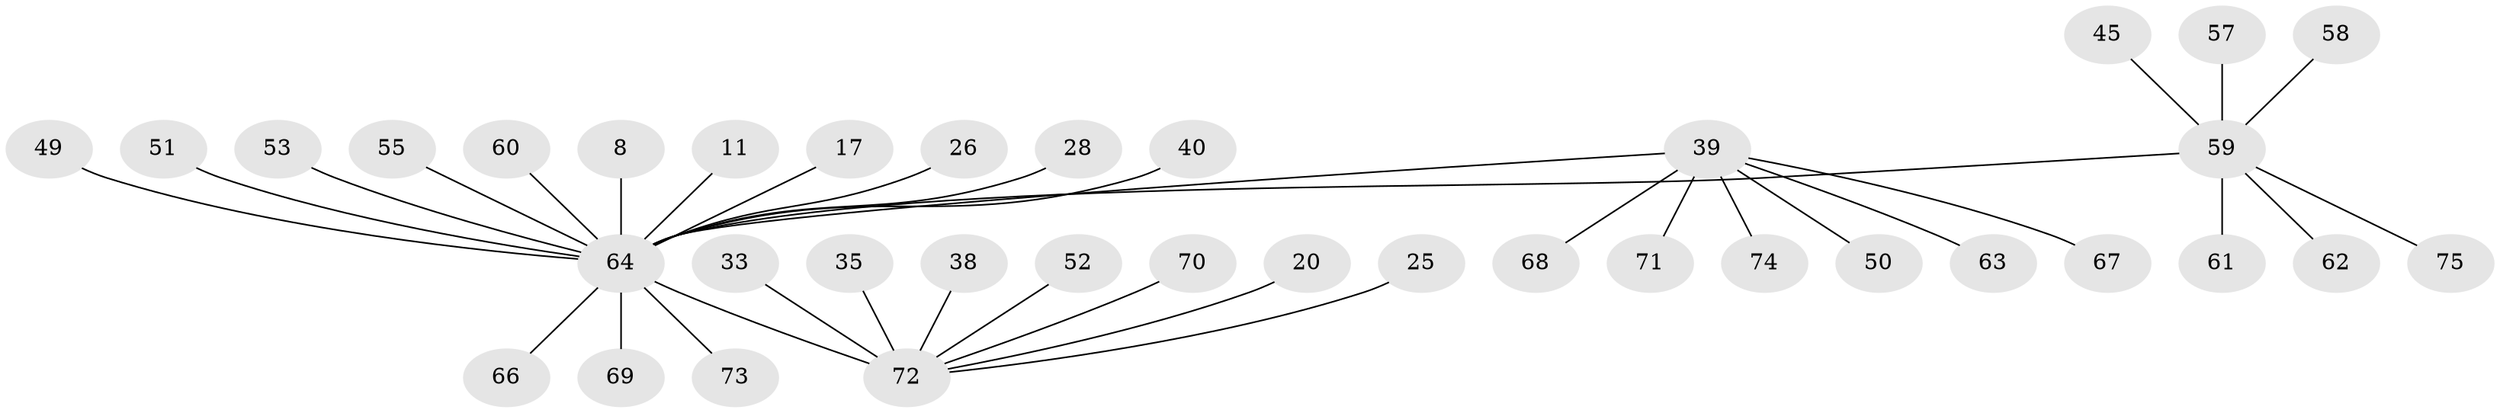 // original degree distribution, {22: 0.013333333333333334, 8: 0.013333333333333334, 2: 0.2, 5: 0.02666666666666667, 3: 0.10666666666666667, 1: 0.6, 7: 0.013333333333333334, 6: 0.013333333333333334, 4: 0.013333333333333334}
// Generated by graph-tools (version 1.1) at 2025/48/03/09/25 04:48:03]
// undirected, 37 vertices, 36 edges
graph export_dot {
graph [start="1"]
  node [color=gray90,style=filled];
  8;
  11;
  17;
  20;
  25;
  26 [super="+22"];
  28;
  33;
  35;
  38;
  39 [super="+19+27+29+30"];
  40 [super="+32+37"];
  45;
  49 [super="+13"];
  50 [super="+47"];
  51;
  52;
  53 [super="+46"];
  55;
  57 [super="+7"];
  58 [super="+56"];
  59 [super="+34+36"];
  60;
  61;
  62;
  63;
  64 [super="+1"];
  66 [super="+24"];
  67;
  68 [super="+31"];
  69;
  70;
  71;
  72 [super="+4+12+18+41"];
  73;
  74;
  75 [super="+43+65"];
  8 -- 64;
  11 -- 64;
  17 -- 64;
  20 -- 72;
  25 -- 72;
  26 -- 64;
  28 -- 64;
  33 -- 72;
  35 -- 72;
  38 -- 72;
  39 -- 74;
  39 -- 64 [weight=2];
  39 -- 67;
  39 -- 71;
  39 -- 63;
  39 -- 68;
  39 -- 50;
  40 -- 64;
  45 -- 59;
  49 -- 64;
  51 -- 64;
  52 -- 72;
  53 -- 64;
  55 -- 64;
  57 -- 59;
  58 -- 59;
  59 -- 64 [weight=2];
  59 -- 61;
  59 -- 62;
  59 -- 75;
  60 -- 64;
  64 -- 69;
  64 -- 73;
  64 -- 72 [weight=3];
  64 -- 66;
  70 -- 72;
}
